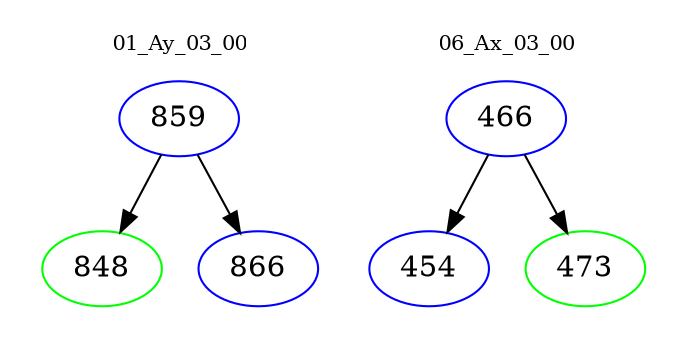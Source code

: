 digraph{
subgraph cluster_0 {
color = white
label = "01_Ay_03_00";
fontsize=10;
T0_859 [label="859", color="blue"]
T0_859 -> T0_848 [color="black"]
T0_848 [label="848", color="green"]
T0_859 -> T0_866 [color="black"]
T0_866 [label="866", color="blue"]
}
subgraph cluster_1 {
color = white
label = "06_Ax_03_00";
fontsize=10;
T1_466 [label="466", color="blue"]
T1_466 -> T1_454 [color="black"]
T1_454 [label="454", color="blue"]
T1_466 -> T1_473 [color="black"]
T1_473 [label="473", color="green"]
}
}
